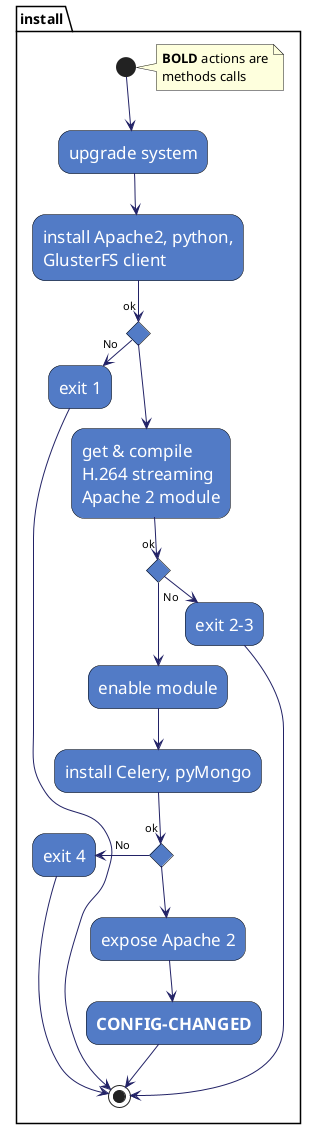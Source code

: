 @startuml

skinparam activity {
    FontColor          white
    AttributeFontColor white
    FontSize           17
    AttributeFontSize  15
    AttributeFontname  Droid Sans Mono
    BackgroundColor    #527BC6
    BorderColor        black
    ArrowColor         #222266
}

partition install {
note right: <b>BOLD</b> actions are\nmethods calls
(*) --> "upgrade system"
--> "install Apache2, python,\nGlusterFS client"
if "ok" then
    -right-> [No] "exit 1"
    --> (*)
else
    --> "get & compile\nH.264 streaming\nApache 2 module"
    if "ok" then
        -right-> [No] "exit 2-3"
        --> (*)
    else
        --> "enable module"
        --> "install Celery, pyMongo"
        if "ok" then
            -left-> [No] "exit 4"
            --> (*)
        else
            --> "expose Apache 2"
            --> "<b>CONFIG-CHANGED</b>"
            --> (*)
        endif
    endif
endif
}

@enduml